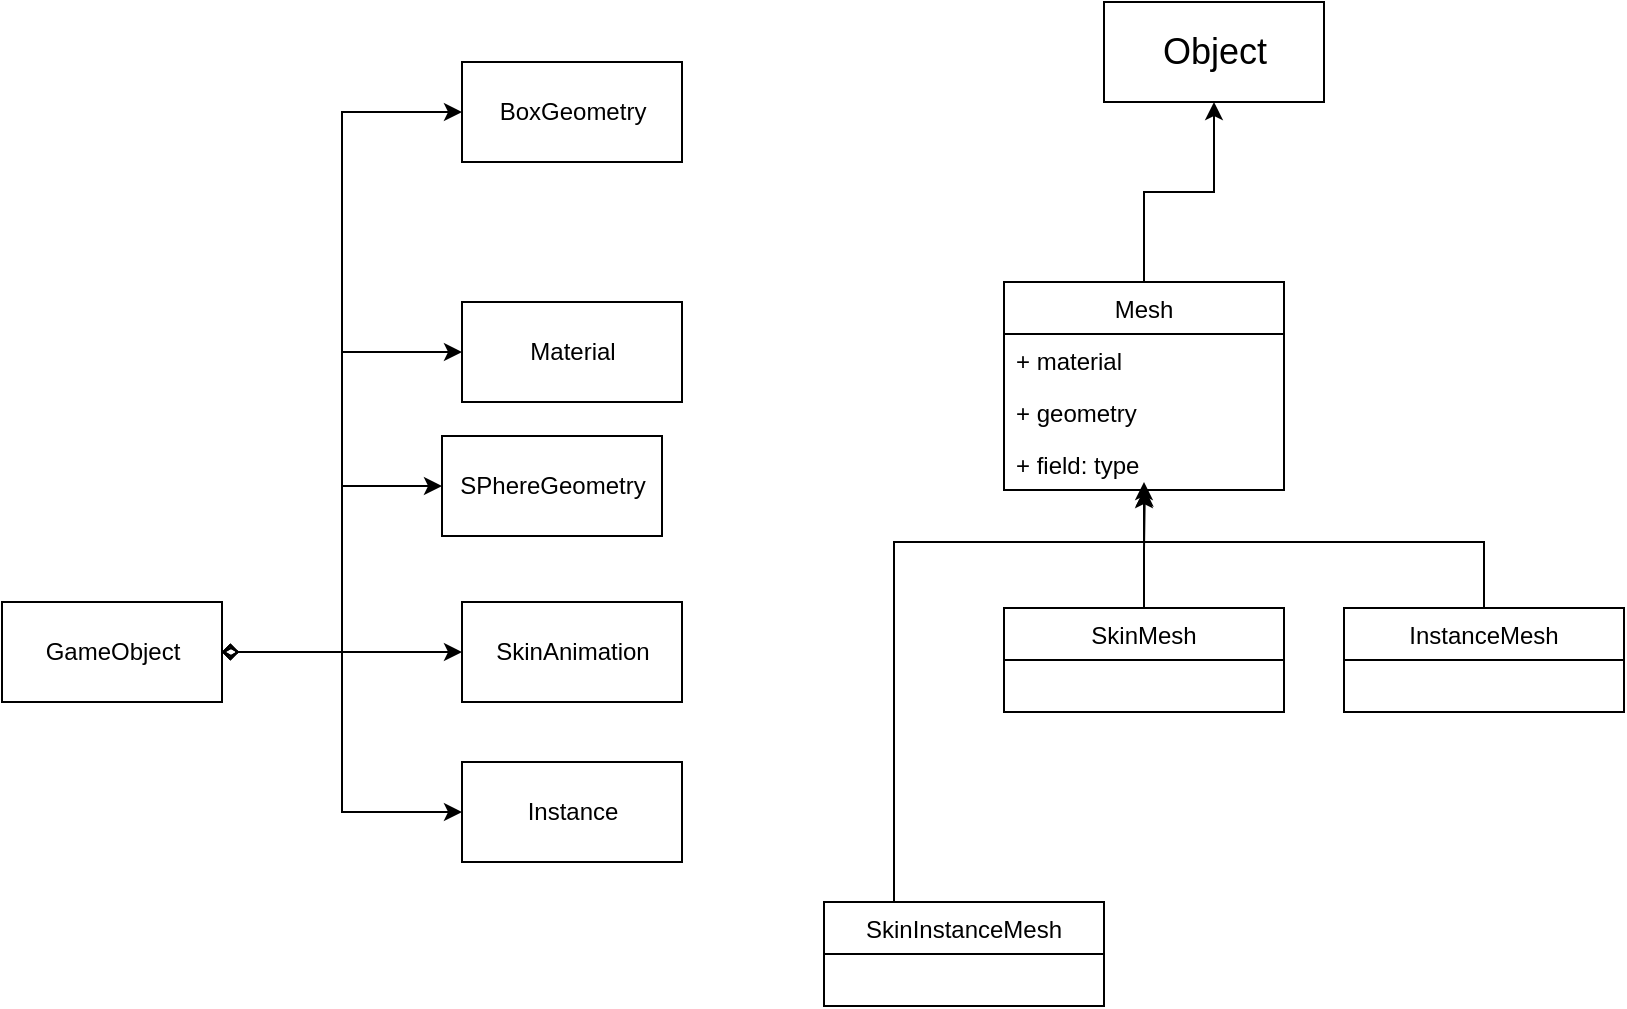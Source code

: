 <mxfile version="13.9.9" type="device"><diagram id="lnT4XuCtxctgX5M-p-1i" name="第 1 页"><mxGraphModel dx="2559" dy="1841" grid="1" gridSize="10" guides="1" tooltips="1" connect="1" arrows="1" fold="1" page="1" pageScale="1" pageWidth="827" pageHeight="1169" math="0" shadow="0"><root><mxCell id="0"/><mxCell id="1" parent="0"/><mxCell id="zRdLa9GfmGIDc-HIhc27-1" style="edgeStyle=orthogonalEdgeStyle;rounded=0;orthogonalLoop=1;jettySize=auto;html=1;entryX=0.5;entryY=1;entryDx=0;entryDy=0;exitX=0.5;exitY=0;exitDx=0;exitDy=0;" edge="1" parent="1" source="zRdLa9GfmGIDc-HIhc27-4" target="zRdLa9GfmGIDc-HIhc27-2"><mxGeometry relative="1" as="geometry"><mxPoint x="-275" y="-190" as="sourcePoint"/></mxGeometry></mxCell><mxCell id="zRdLa9GfmGIDc-HIhc27-2" value="Object" style="html=1;fontSize=18;" vertex="1" parent="1"><mxGeometry x="-330" y="-280" width="110" height="50" as="geometry"/></mxCell><mxCell id="zRdLa9GfmGIDc-HIhc27-4" value="Mesh" style="swimlane;fontStyle=0;childLayout=stackLayout;horizontal=1;startSize=26;fillColor=none;horizontalStack=0;resizeParent=1;resizeParentMax=0;resizeLast=0;collapsible=1;marginBottom=0;" vertex="1" parent="1"><mxGeometry x="-380" y="-140" width="140" height="104" as="geometry"/></mxCell><mxCell id="zRdLa9GfmGIDc-HIhc27-5" value="+ material" style="text;strokeColor=none;fillColor=none;align=left;verticalAlign=top;spacingLeft=4;spacingRight=4;overflow=hidden;rotatable=0;points=[[0,0.5],[1,0.5]];portConstraint=eastwest;" vertex="1" parent="zRdLa9GfmGIDc-HIhc27-4"><mxGeometry y="26" width="140" height="26" as="geometry"/></mxCell><mxCell id="zRdLa9GfmGIDc-HIhc27-6" value="+ geometry" style="text;strokeColor=none;fillColor=none;align=left;verticalAlign=top;spacingLeft=4;spacingRight=4;overflow=hidden;rotatable=0;points=[[0,0.5],[1,0.5]];portConstraint=eastwest;" vertex="1" parent="zRdLa9GfmGIDc-HIhc27-4"><mxGeometry y="52" width="140" height="26" as="geometry"/></mxCell><mxCell id="zRdLa9GfmGIDc-HIhc27-7" value="+ field: type" style="text;strokeColor=none;fillColor=none;align=left;verticalAlign=top;spacingLeft=4;spacingRight=4;overflow=hidden;rotatable=0;points=[[0,0.5],[1,0.5]];portConstraint=eastwest;" vertex="1" parent="zRdLa9GfmGIDc-HIhc27-4"><mxGeometry y="78" width="140" height="26" as="geometry"/></mxCell><mxCell id="zRdLa9GfmGIDc-HIhc27-8" style="edgeStyle=orthogonalEdgeStyle;rounded=0;orthogonalLoop=1;jettySize=auto;html=1;entryX=0.503;entryY=0.969;entryDx=0;entryDy=0;entryPerimeter=0;" edge="1" parent="1" source="zRdLa9GfmGIDc-HIhc27-9" target="zRdLa9GfmGIDc-HIhc27-7"><mxGeometry relative="1" as="geometry"/></mxCell><mxCell id="zRdLa9GfmGIDc-HIhc27-9" value="SkinMesh" style="swimlane;fontStyle=0;childLayout=stackLayout;horizontal=1;startSize=26;fillColor=none;horizontalStack=0;resizeParent=1;resizeParentMax=0;resizeLast=0;collapsible=1;marginBottom=0;" vertex="1" parent="1"><mxGeometry x="-380" y="23" width="140" height="52" as="geometry"/></mxCell><mxCell id="zRdLa9GfmGIDc-HIhc27-10" style="edgeStyle=orthogonalEdgeStyle;rounded=0;orthogonalLoop=1;jettySize=auto;html=1;" edge="1" parent="1" source="zRdLa9GfmGIDc-HIhc27-11"><mxGeometry relative="1" as="geometry"><mxPoint x="-310" y="-36" as="targetPoint"/><Array as="points"><mxPoint x="-140" y="-10"/><mxPoint x="-310" y="-10"/></Array></mxGeometry></mxCell><mxCell id="zRdLa9GfmGIDc-HIhc27-11" value="InstanceMesh" style="swimlane;fontStyle=0;childLayout=stackLayout;horizontal=1;startSize=26;fillColor=none;horizontalStack=0;resizeParent=1;resizeParentMax=0;resizeLast=0;collapsible=1;marginBottom=0;" vertex="1" parent="1"><mxGeometry x="-210" y="23" width="140" height="52" as="geometry"/></mxCell><mxCell id="zRdLa9GfmGIDc-HIhc27-12" style="edgeStyle=orthogonalEdgeStyle;rounded=0;orthogonalLoop=1;jettySize=auto;html=1;entryX=0;entryY=0.5;entryDx=0;entryDy=0;startArrow=diamond;startFill=0;" edge="1" parent="1" source="zRdLa9GfmGIDc-HIhc27-17" target="zRdLa9GfmGIDc-HIhc27-18"><mxGeometry relative="1" as="geometry"/></mxCell><mxCell id="zRdLa9GfmGIDc-HIhc27-13" style="edgeStyle=orthogonalEdgeStyle;rounded=0;orthogonalLoop=1;jettySize=auto;html=1;entryX=0;entryY=0.5;entryDx=0;entryDy=0;startArrow=diamond;startFill=0;" edge="1" parent="1" source="zRdLa9GfmGIDc-HIhc27-17" target="zRdLa9GfmGIDc-HIhc27-19"><mxGeometry relative="1" as="geometry"><Array as="points"><mxPoint x="-711" y="45"/><mxPoint x="-711" y="-225"/></Array></mxGeometry></mxCell><mxCell id="zRdLa9GfmGIDc-HIhc27-14" style="edgeStyle=orthogonalEdgeStyle;rounded=0;orthogonalLoop=1;jettySize=auto;html=1;startArrow=diamond;startFill=0;" edge="1" parent="1" source="zRdLa9GfmGIDc-HIhc27-17" target="zRdLa9GfmGIDc-HIhc27-20"><mxGeometry relative="1" as="geometry"/></mxCell><mxCell id="zRdLa9GfmGIDc-HIhc27-15" style="edgeStyle=orthogonalEdgeStyle;rounded=0;orthogonalLoop=1;jettySize=auto;html=1;entryX=0;entryY=0.5;entryDx=0;entryDy=0;startArrow=diamondThin;startFill=0;" edge="1" parent="1" source="zRdLa9GfmGIDc-HIhc27-17" target="zRdLa9GfmGIDc-HIhc27-24"><mxGeometry relative="1" as="geometry"/></mxCell><mxCell id="zRdLa9GfmGIDc-HIhc27-16" style="edgeStyle=orthogonalEdgeStyle;rounded=0;orthogonalLoop=1;jettySize=auto;html=1;entryX=0;entryY=0.5;entryDx=0;entryDy=0;startArrow=diamondThin;startFill=0;" edge="1" parent="1" source="zRdLa9GfmGIDc-HIhc27-17" target="zRdLa9GfmGIDc-HIhc27-25"><mxGeometry relative="1" as="geometry"><Array as="points"><mxPoint x="-711" y="45"/><mxPoint x="-711" y="-38"/></Array></mxGeometry></mxCell><mxCell id="zRdLa9GfmGIDc-HIhc27-17" value="GameObject" style="html=1;" vertex="1" parent="1"><mxGeometry x="-881" y="20" width="110" height="50" as="geometry"/></mxCell><mxCell id="zRdLa9GfmGIDc-HIhc27-18" value="Material" style="html=1;" vertex="1" parent="1"><mxGeometry x="-651" y="-130" width="110" height="50" as="geometry"/></mxCell><mxCell id="zRdLa9GfmGIDc-HIhc27-19" value="BoxGeometry" style="html=1;" vertex="1" parent="1"><mxGeometry x="-651" y="-250" width="110" height="50" as="geometry"/></mxCell><mxCell id="zRdLa9GfmGIDc-HIhc27-20" value="SkinAnimation" style="html=1;" vertex="1" parent="1"><mxGeometry x="-651" y="20" width="110" height="50" as="geometry"/></mxCell><mxCell id="zRdLa9GfmGIDc-HIhc27-24" value="Instance" style="html=1;" vertex="1" parent="1"><mxGeometry x="-651" y="100" width="110" height="50" as="geometry"/></mxCell><mxCell id="zRdLa9GfmGIDc-HIhc27-25" value="SPhereGeometry" style="html=1;" vertex="1" parent="1"><mxGeometry x="-661" y="-63" width="110" height="50" as="geometry"/></mxCell><mxCell id="zRdLa9GfmGIDc-HIhc27-26" style="edgeStyle=orthogonalEdgeStyle;rounded=0;orthogonalLoop=1;jettySize=auto;html=1;startArrow=none;startFill=0;exitX=0.25;exitY=0;exitDx=0;exitDy=0;" edge="1" parent="1" source="zRdLa9GfmGIDc-HIhc27-27"><mxGeometry relative="1" as="geometry"><mxPoint x="-310" y="-40" as="targetPoint"/><Array as="points"><mxPoint x="-435" y="-10"/><mxPoint x="-310" y="-10"/></Array></mxGeometry></mxCell><mxCell id="zRdLa9GfmGIDc-HIhc27-27" value="SkinInstanceMesh" style="swimlane;fontStyle=0;childLayout=stackLayout;horizontal=1;startSize=26;fillColor=none;horizontalStack=0;resizeParent=1;resizeParentMax=0;resizeLast=0;collapsible=1;marginBottom=0;" vertex="1" parent="1"><mxGeometry x="-470" y="170" width="140" height="52" as="geometry"/></mxCell></root></mxGraphModel></diagram></mxfile>